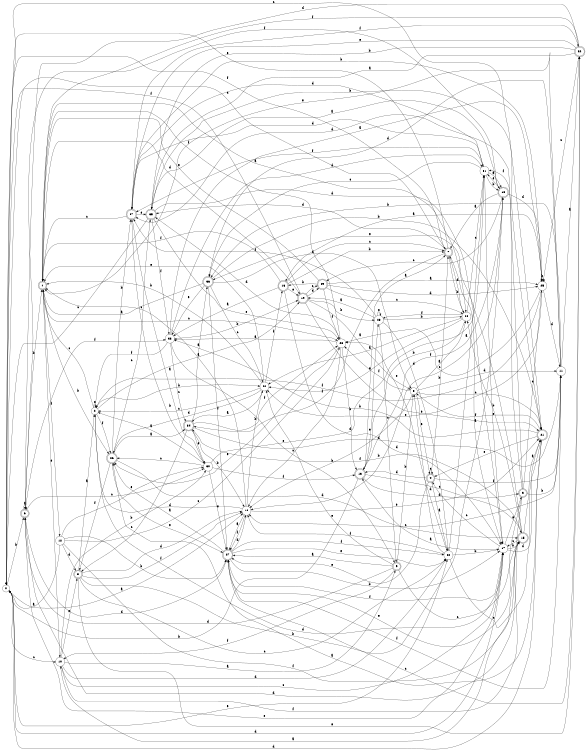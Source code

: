 digraph n31_4 {
__start0 [label="" shape="none"];

rankdir=LR;
size="8,5";

s0 [style="filled", color="black", fillcolor="white" shape="circle", label="0"];
s1 [style="rounded,filled", color="black", fillcolor="white" shape="doublecircle", label="1"];
s2 [style="filled", color="black", fillcolor="white" shape="circle", label="2"];
s3 [style="rounded,filled", color="black", fillcolor="white" shape="doublecircle", label="3"];
s4 [style="rounded,filled", color="black", fillcolor="white" shape="doublecircle", label="4"];
s5 [style="filled", color="black", fillcolor="white" shape="circle", label="5"];
s6 [style="rounded,filled", color="black", fillcolor="white" shape="doublecircle", label="6"];
s7 [style="rounded,filled", color="black", fillcolor="white" shape="doublecircle", label="7"];
s8 [style="rounded,filled", color="black", fillcolor="white" shape="doublecircle", label="8"];
s9 [style="rounded,filled", color="black", fillcolor="white" shape="doublecircle", label="9"];
s10 [style="filled", color="black", fillcolor="white" shape="circle", label="10"];
s11 [style="filled", color="black", fillcolor="white" shape="circle", label="11"];
s12 [style="filled", color="black", fillcolor="white" shape="circle", label="12"];
s13 [style="rounded,filled", color="black", fillcolor="white" shape="doublecircle", label="13"];
s14 [style="filled", color="black", fillcolor="white" shape="circle", label="14"];
s15 [style="rounded,filled", color="black", fillcolor="white" shape="doublecircle", label="15"];
s16 [style="rounded,filled", color="black", fillcolor="white" shape="doublecircle", label="16"];
s17 [style="filled", color="black", fillcolor="white" shape="circle", label="17"];
s18 [style="rounded,filled", color="black", fillcolor="white" shape="doublecircle", label="18"];
s19 [style="rounded,filled", color="black", fillcolor="white" shape="doublecircle", label="19"];
s20 [style="filled", color="black", fillcolor="white" shape="circle", label="20"];
s21 [style="rounded,filled", color="black", fillcolor="white" shape="doublecircle", label="21"];
s22 [style="filled", color="black", fillcolor="white" shape="circle", label="22"];
s23 [style="filled", color="black", fillcolor="white" shape="circle", label="23"];
s24 [style="filled", color="black", fillcolor="white" shape="circle", label="24"];
s25 [style="filled", color="black", fillcolor="white" shape="circle", label="25"];
s26 [style="rounded,filled", color="black", fillcolor="white" shape="doublecircle", label="26"];
s27 [style="rounded,filled", color="black", fillcolor="white" shape="doublecircle", label="27"];
s28 [style="filled", color="black", fillcolor="white" shape="circle", label="28"];
s29 [style="rounded,filled", color="black", fillcolor="white" shape="doublecircle", label="29"];
s30 [style="filled", color="black", fillcolor="white" shape="circle", label="30"];
s31 [style="filled", color="black", fillcolor="white" shape="circle", label="31"];
s32 [style="rounded,filled", color="black", fillcolor="white" shape="doublecircle", label="32"];
s33 [style="filled", color="black", fillcolor="white" shape="circle", label="33"];
s34 [style="rounded,filled", color="black", fillcolor="white" shape="doublecircle", label="34"];
s35 [style="rounded,filled", color="black", fillcolor="white" shape="doublecircle", label="35"];
s36 [style="rounded,filled", color="black", fillcolor="white" shape="doublecircle", label="36"];
s37 [style="rounded,filled", color="black", fillcolor="white" shape="doublecircle", label="37"];
s0 -> s14 [label="a"];
s0 -> s6 [label="b"];
s0 -> s10 [label="c"];
s0 -> s17 [label="d"];
s0 -> s20 [label="e"];
s0 -> s7 [label="f"];
s1 -> s24 [label="a"];
s1 -> s26 [label="b"];
s1 -> s28 [label="c"];
s1 -> s19 [label="d"];
s1 -> s10 [label="e"];
s1 -> s12 [label="f"];
s2 -> s19 [label="a"];
s2 -> s22 [label="b"];
s2 -> s1 [label="c"];
s2 -> s17 [label="d"];
s2 -> s2 [label="e"];
s2 -> s26 [label="f"];
s3 -> s10 [label="a"];
s3 -> s11 [label="b"];
s3 -> s25 [label="c"];
s3 -> s37 [label="d"];
s3 -> s27 [label="e"];
s3 -> s31 [label="f"];
s4 -> s20 [label="a"];
s4 -> s7 [label="b"];
s4 -> s4 [label="c"];
s4 -> s13 [label="d"];
s4 -> s27 [label="e"];
s4 -> s11 [label="f"];
s5 -> s24 [label="a"];
s5 -> s14 [label="b"];
s5 -> s21 [label="c"];
s5 -> s11 [label="d"];
s5 -> s4 [label="e"];
s5 -> s28 [label="f"];
s6 -> s6 [label="a"];
s6 -> s1 [label="b"];
s6 -> s30 [label="c"];
s6 -> s27 [label="d"];
s6 -> s17 [label="e"];
s6 -> s33 [label="f"];
s7 -> s17 [label="a"];
s7 -> s24 [label="b"];
s7 -> s0 [label="c"];
s7 -> s35 [label="d"];
s7 -> s0 [label="e"];
s7 -> s34 [label="f"];
s8 -> s2 [label="a"];
s8 -> s18 [label="b"];
s8 -> s20 [label="c"];
s8 -> s14 [label="d"];
s8 -> s32 [label="e"];
s8 -> s14 [label="f"];
s9 -> s27 [label="a"];
s9 -> s5 [label="b"];
s9 -> s15 [label="c"];
s9 -> s6 [label="d"];
s9 -> s22 [label="e"];
s9 -> s10 [label="f"];
s10 -> s9 [label="a"];
s10 -> s30 [label="b"];
s10 -> s17 [label="c"];
s10 -> s20 [label="d"];
s10 -> s8 [label="e"];
s10 -> s15 [label="f"];
s11 -> s32 [label="a"];
s11 -> s36 [label="b"];
s11 -> s14 [label="c"];
s11 -> s36 [label="d"];
s11 -> s1 [label="e"];
s11 -> s27 [label="f"];
s12 -> s0 [label="a"];
s12 -> s27 [label="b"];
s12 -> s28 [label="c"];
s12 -> s8 [label="d"];
s12 -> s30 [label="e"];
s12 -> s15 [label="f"];
s13 -> s7 [label="a"];
s13 -> s0 [label="b"];
s13 -> s15 [label="c"];
s13 -> s3 [label="d"];
s13 -> s23 [label="e"];
s13 -> s18 [label="f"];
s14 -> s27 [label="a"];
s14 -> s22 [label="b"];
s14 -> s1 [label="c"];
s14 -> s2 [label="d"];
s14 -> s21 [label="e"];
s14 -> s27 [label="f"];
s15 -> s21 [label="a"];
s15 -> s24 [label="b"];
s15 -> s17 [label="c"];
s15 -> s6 [label="d"];
s15 -> s36 [label="e"];
s15 -> s34 [label="f"];
s16 -> s33 [label="a"];
s16 -> s7 [label="b"];
s16 -> s7 [label="c"];
s16 -> s17 [label="d"];
s16 -> s19 [label="e"];
s16 -> s1 [label="f"];
s17 -> s13 [label="a"];
s17 -> s15 [label="b"];
s17 -> s4 [label="c"];
s17 -> s21 [label="d"];
s17 -> s3 [label="e"];
s17 -> s27 [label="f"];
s18 -> s7 [label="a"];
s18 -> s14 [label="b"];
s18 -> s29 [label="c"];
s18 -> s25 [label="d"];
s18 -> s31 [label="e"];
s18 -> s6 [label="f"];
s19 -> s5 [label="a"];
s19 -> s23 [label="b"];
s19 -> s29 [label="c"];
s19 -> s29 [label="d"];
s19 -> s21 [label="e"];
s19 -> s0 [label="f"];
s20 -> s31 [label="a"];
s20 -> s17 [label="b"];
s20 -> s21 [label="c"];
s20 -> s5 [label="d"];
s20 -> s28 [label="e"];
s20 -> s14 [label="f"];
s21 -> s26 [label="a"];
s21 -> s33 [label="b"];
s21 -> s0 [label="c"];
s21 -> s0 [label="d"];
s21 -> s4 [label="e"];
s21 -> s5 [label="f"];
s22 -> s34 [label="a"];
s22 -> s1 [label="b"];
s22 -> s2 [label="c"];
s22 -> s26 [label="d"];
s22 -> s1 [label="e"];
s22 -> s16 [label="f"];
s23 -> s19 [label="a"];
s23 -> s24 [label="b"];
s23 -> s9 [label="c"];
s23 -> s20 [label="d"];
s23 -> s23 [label="e"];
s23 -> s37 [label="f"];
s24 -> s22 [label="a"];
s24 -> s13 [label="b"];
s24 -> s31 [label="c"];
s24 -> s7 [label="d"];
s24 -> s22 [label="e"];
s24 -> s23 [label="f"];
s25 -> s16 [label="a"];
s25 -> s25 [label="b"];
s25 -> s28 [label="c"];
s25 -> s11 [label="d"];
s25 -> s22 [label="e"];
s25 -> s2 [label="f"];
s26 -> s34 [label="a"];
s26 -> s37 [label="b"];
s26 -> s35 [label="c"];
s26 -> s15 [label="d"];
s26 -> s27 [label="e"];
s26 -> s8 [label="f"];
s27 -> s26 [label="a"];
s27 -> s17 [label="b"];
s27 -> s32 [label="c"];
s27 -> s14 [label="d"];
s27 -> s20 [label="e"];
s27 -> s20 [label="f"];
s28 -> s33 [label="a"];
s28 -> s13 [label="b"];
s28 -> s14 [label="c"];
s28 -> s35 [label="d"];
s28 -> s26 [label="e"];
s28 -> s1 [label="f"];
s29 -> s25 [label="a"];
s29 -> s16 [label="b"];
s29 -> s24 [label="c"];
s29 -> s25 [label="d"];
s29 -> s1 [label="e"];
s29 -> s28 [label="f"];
s30 -> s2 [label="a"];
s30 -> s37 [label="b"];
s30 -> s26 [label="c"];
s30 -> s31 [label="d"];
s30 -> s27 [label="e"];
s30 -> s13 [label="f"];
s31 -> s18 [label="a"];
s31 -> s18 [label="b"];
s31 -> s36 [label="c"];
s31 -> s37 [label="d"];
s31 -> s17 [label="e"];
s31 -> s37 [label="f"];
s32 -> s35 [label="a"];
s32 -> s35 [label="b"];
s32 -> s25 [label="c"];
s32 -> s6 [label="d"];
s32 -> s37 [label="e"];
s32 -> s1 [label="f"];
s33 -> s25 [label="a"];
s33 -> s19 [label="b"];
s33 -> s34 [label="c"];
s33 -> s31 [label="d"];
s33 -> s9 [label="e"];
s33 -> s2 [label="f"];
s34 -> s36 [label="a"];
s34 -> s14 [label="b"];
s34 -> s8 [label="c"];
s34 -> s11 [label="d"];
s34 -> s30 [label="e"];
s34 -> s28 [label="f"];
s35 -> s18 [label="a"];
s35 -> s21 [label="b"];
s35 -> s0 [label="c"];
s35 -> s17 [label="d"];
s35 -> s28 [label="e"];
s35 -> s33 [label="f"];
s36 -> s1 [label="a"];
s36 -> s21 [label="b"];
s36 -> s22 [label="c"];
s36 -> s5 [label="d"];
s36 -> s33 [label="e"];
s36 -> s27 [label="f"];
s37 -> s30 [label="a"];
s37 -> s25 [label="b"];
s37 -> s1 [label="c"];
s37 -> s31 [label="d"];
s37 -> s35 [label="e"];
s37 -> s32 [label="f"];

}